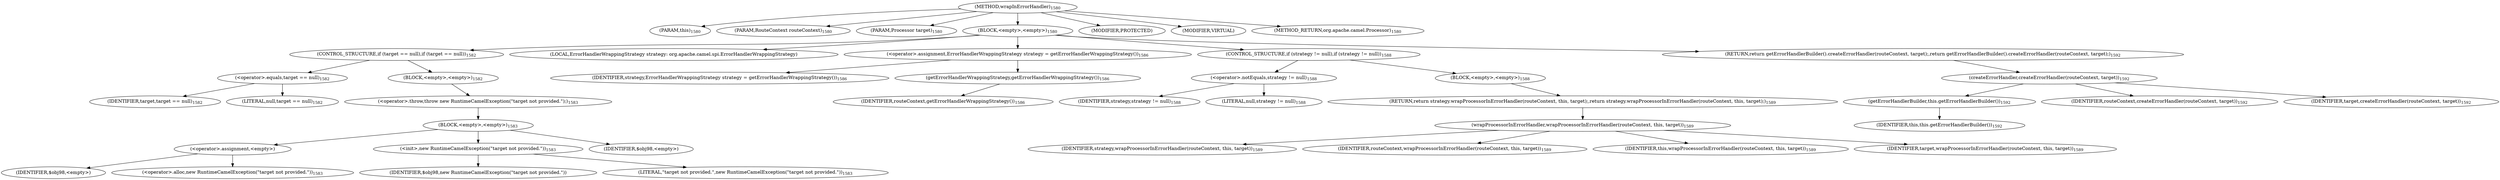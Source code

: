 digraph "wrapInErrorHandler" {  
"3000" [label = <(METHOD,wrapInErrorHandler)<SUB>1580</SUB>> ]
"433" [label = <(PARAM,this)<SUB>1580</SUB>> ]
"3001" [label = <(PARAM,RouteContext routeContext)<SUB>1580</SUB>> ]
"3002" [label = <(PARAM,Processor target)<SUB>1580</SUB>> ]
"3003" [label = <(BLOCK,&lt;empty&gt;,&lt;empty&gt;)<SUB>1580</SUB>> ]
"3004" [label = <(CONTROL_STRUCTURE,if (target == null),if (target == null))<SUB>1582</SUB>> ]
"3005" [label = <(&lt;operator&gt;.equals,target == null)<SUB>1582</SUB>> ]
"3006" [label = <(IDENTIFIER,target,target == null)<SUB>1582</SUB>> ]
"3007" [label = <(LITERAL,null,target == null)<SUB>1582</SUB>> ]
"3008" [label = <(BLOCK,&lt;empty&gt;,&lt;empty&gt;)<SUB>1582</SUB>> ]
"3009" [label = <(&lt;operator&gt;.throw,throw new RuntimeCamelException(&quot;target not provided.&quot;);)<SUB>1583</SUB>> ]
"3010" [label = <(BLOCK,&lt;empty&gt;,&lt;empty&gt;)<SUB>1583</SUB>> ]
"3011" [label = <(&lt;operator&gt;.assignment,&lt;empty&gt;)> ]
"3012" [label = <(IDENTIFIER,$obj98,&lt;empty&gt;)> ]
"3013" [label = <(&lt;operator&gt;.alloc,new RuntimeCamelException(&quot;target not provided.&quot;))<SUB>1583</SUB>> ]
"3014" [label = <(&lt;init&gt;,new RuntimeCamelException(&quot;target not provided.&quot;))<SUB>1583</SUB>> ]
"3015" [label = <(IDENTIFIER,$obj98,new RuntimeCamelException(&quot;target not provided.&quot;))> ]
"3016" [label = <(LITERAL,&quot;target not provided.&quot;,new RuntimeCamelException(&quot;target not provided.&quot;))<SUB>1583</SUB>> ]
"3017" [label = <(IDENTIFIER,$obj98,&lt;empty&gt;)> ]
"3018" [label = <(LOCAL,ErrorHandlerWrappingStrategy strategy: org.apache.camel.spi.ErrorHandlerWrappingStrategy)> ]
"3019" [label = <(&lt;operator&gt;.assignment,ErrorHandlerWrappingStrategy strategy = getErrorHandlerWrappingStrategy())<SUB>1586</SUB>> ]
"3020" [label = <(IDENTIFIER,strategy,ErrorHandlerWrappingStrategy strategy = getErrorHandlerWrappingStrategy())<SUB>1586</SUB>> ]
"3021" [label = <(getErrorHandlerWrappingStrategy,getErrorHandlerWrappingStrategy())<SUB>1586</SUB>> ]
"3022" [label = <(IDENTIFIER,routeContext,getErrorHandlerWrappingStrategy())<SUB>1586</SUB>> ]
"3023" [label = <(CONTROL_STRUCTURE,if (strategy != null),if (strategy != null))<SUB>1588</SUB>> ]
"3024" [label = <(&lt;operator&gt;.notEquals,strategy != null)<SUB>1588</SUB>> ]
"3025" [label = <(IDENTIFIER,strategy,strategy != null)<SUB>1588</SUB>> ]
"3026" [label = <(LITERAL,null,strategy != null)<SUB>1588</SUB>> ]
"3027" [label = <(BLOCK,&lt;empty&gt;,&lt;empty&gt;)<SUB>1588</SUB>> ]
"3028" [label = <(RETURN,return strategy.wrapProcessorInErrorHandler(routeContext, this, target);,return strategy.wrapProcessorInErrorHandler(routeContext, this, target);)<SUB>1589</SUB>> ]
"3029" [label = <(wrapProcessorInErrorHandler,wrapProcessorInErrorHandler(routeContext, this, target))<SUB>1589</SUB>> ]
"3030" [label = <(IDENTIFIER,strategy,wrapProcessorInErrorHandler(routeContext, this, target))<SUB>1589</SUB>> ]
"3031" [label = <(IDENTIFIER,routeContext,wrapProcessorInErrorHandler(routeContext, this, target))<SUB>1589</SUB>> ]
"432" [label = <(IDENTIFIER,this,wrapProcessorInErrorHandler(routeContext, this, target))<SUB>1589</SUB>> ]
"3032" [label = <(IDENTIFIER,target,wrapProcessorInErrorHandler(routeContext, this, target))<SUB>1589</SUB>> ]
"3033" [label = <(RETURN,return getErrorHandlerBuilder().createErrorHandler(routeContext, target);,return getErrorHandlerBuilder().createErrorHandler(routeContext, target);)<SUB>1592</SUB>> ]
"3034" [label = <(createErrorHandler,createErrorHandler(routeContext, target))<SUB>1592</SUB>> ]
"3035" [label = <(getErrorHandlerBuilder,this.getErrorHandlerBuilder())<SUB>1592</SUB>> ]
"434" [label = <(IDENTIFIER,this,this.getErrorHandlerBuilder())<SUB>1592</SUB>> ]
"3036" [label = <(IDENTIFIER,routeContext,createErrorHandler(routeContext, target))<SUB>1592</SUB>> ]
"3037" [label = <(IDENTIFIER,target,createErrorHandler(routeContext, target))<SUB>1592</SUB>> ]
"3038" [label = <(MODIFIER,PROTECTED)> ]
"3039" [label = <(MODIFIER,VIRTUAL)> ]
"3040" [label = <(METHOD_RETURN,org.apache.camel.Processor)<SUB>1580</SUB>> ]
  "3000" -> "433" 
  "3000" -> "3001" 
  "3000" -> "3002" 
  "3000" -> "3003" 
  "3000" -> "3038" 
  "3000" -> "3039" 
  "3000" -> "3040" 
  "3003" -> "3004" 
  "3003" -> "3018" 
  "3003" -> "3019" 
  "3003" -> "3023" 
  "3003" -> "3033" 
  "3004" -> "3005" 
  "3004" -> "3008" 
  "3005" -> "3006" 
  "3005" -> "3007" 
  "3008" -> "3009" 
  "3009" -> "3010" 
  "3010" -> "3011" 
  "3010" -> "3014" 
  "3010" -> "3017" 
  "3011" -> "3012" 
  "3011" -> "3013" 
  "3014" -> "3015" 
  "3014" -> "3016" 
  "3019" -> "3020" 
  "3019" -> "3021" 
  "3021" -> "3022" 
  "3023" -> "3024" 
  "3023" -> "3027" 
  "3024" -> "3025" 
  "3024" -> "3026" 
  "3027" -> "3028" 
  "3028" -> "3029" 
  "3029" -> "3030" 
  "3029" -> "3031" 
  "3029" -> "432" 
  "3029" -> "3032" 
  "3033" -> "3034" 
  "3034" -> "3035" 
  "3034" -> "3036" 
  "3034" -> "3037" 
  "3035" -> "434" 
}
